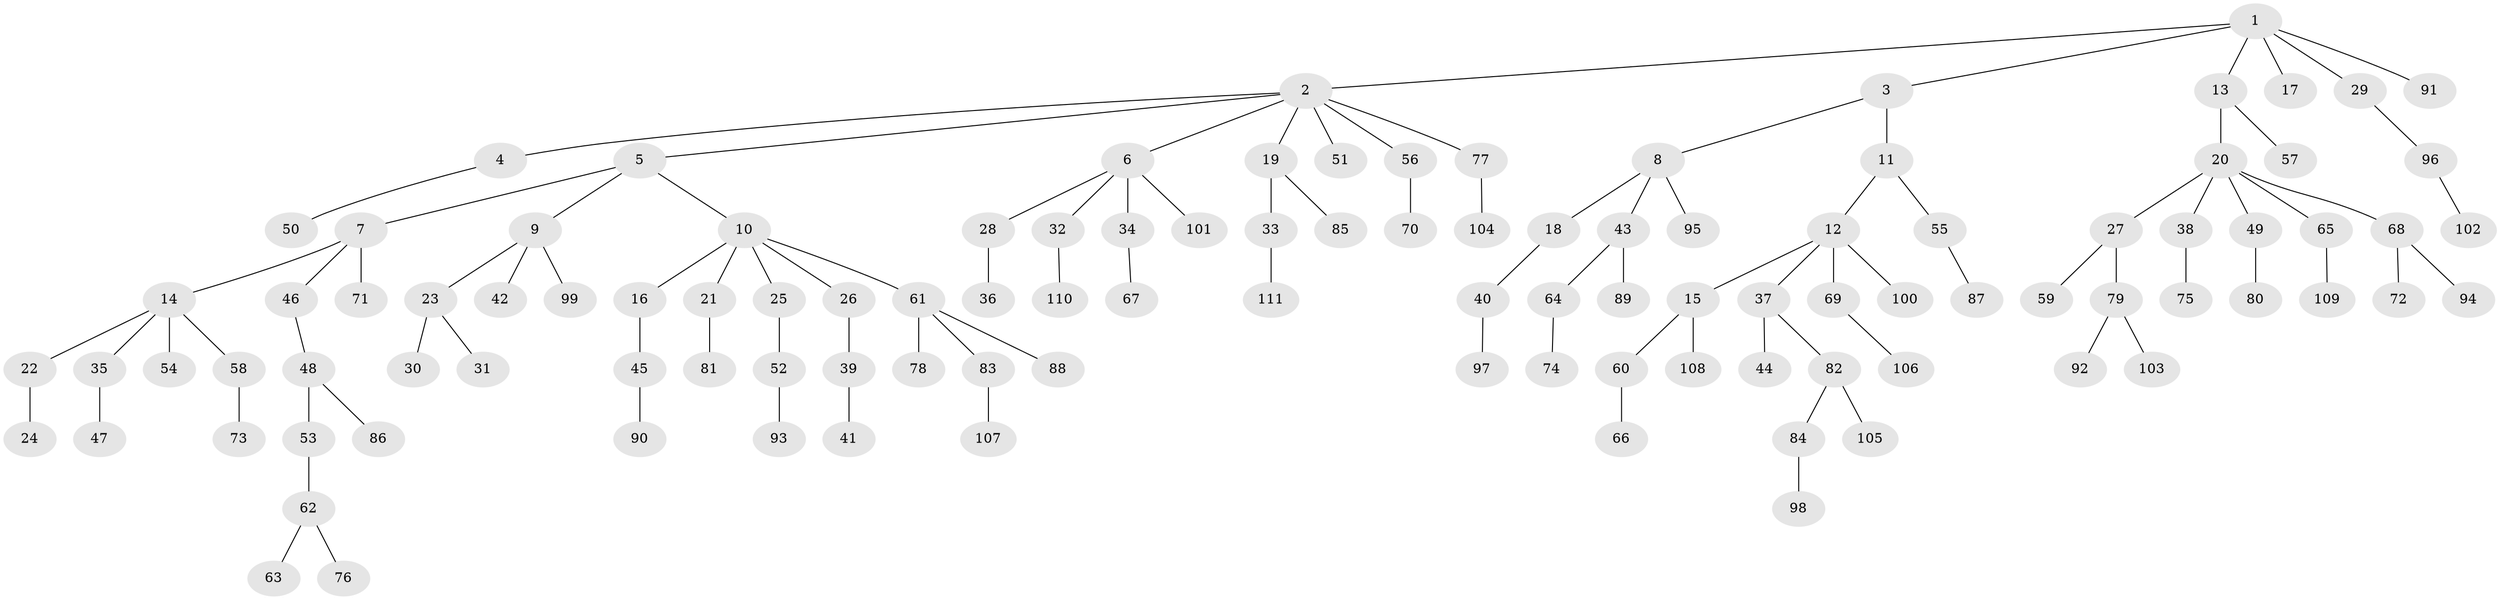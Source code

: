 // Generated by graph-tools (version 1.1) at 2025/02/03/09/25 03:02:24]
// undirected, 111 vertices, 110 edges
graph export_dot {
graph [start="1"]
  node [color=gray90,style=filled];
  1;
  2;
  3;
  4;
  5;
  6;
  7;
  8;
  9;
  10;
  11;
  12;
  13;
  14;
  15;
  16;
  17;
  18;
  19;
  20;
  21;
  22;
  23;
  24;
  25;
  26;
  27;
  28;
  29;
  30;
  31;
  32;
  33;
  34;
  35;
  36;
  37;
  38;
  39;
  40;
  41;
  42;
  43;
  44;
  45;
  46;
  47;
  48;
  49;
  50;
  51;
  52;
  53;
  54;
  55;
  56;
  57;
  58;
  59;
  60;
  61;
  62;
  63;
  64;
  65;
  66;
  67;
  68;
  69;
  70;
  71;
  72;
  73;
  74;
  75;
  76;
  77;
  78;
  79;
  80;
  81;
  82;
  83;
  84;
  85;
  86;
  87;
  88;
  89;
  90;
  91;
  92;
  93;
  94;
  95;
  96;
  97;
  98;
  99;
  100;
  101;
  102;
  103;
  104;
  105;
  106;
  107;
  108;
  109;
  110;
  111;
  1 -- 2;
  1 -- 3;
  1 -- 13;
  1 -- 17;
  1 -- 29;
  1 -- 91;
  2 -- 4;
  2 -- 5;
  2 -- 6;
  2 -- 19;
  2 -- 51;
  2 -- 56;
  2 -- 77;
  3 -- 8;
  3 -- 11;
  4 -- 50;
  5 -- 7;
  5 -- 9;
  5 -- 10;
  6 -- 28;
  6 -- 32;
  6 -- 34;
  6 -- 101;
  7 -- 14;
  7 -- 46;
  7 -- 71;
  8 -- 18;
  8 -- 43;
  8 -- 95;
  9 -- 23;
  9 -- 42;
  9 -- 99;
  10 -- 16;
  10 -- 21;
  10 -- 25;
  10 -- 26;
  10 -- 61;
  11 -- 12;
  11 -- 55;
  12 -- 15;
  12 -- 37;
  12 -- 69;
  12 -- 100;
  13 -- 20;
  13 -- 57;
  14 -- 22;
  14 -- 35;
  14 -- 54;
  14 -- 58;
  15 -- 60;
  15 -- 108;
  16 -- 45;
  18 -- 40;
  19 -- 33;
  19 -- 85;
  20 -- 27;
  20 -- 38;
  20 -- 49;
  20 -- 65;
  20 -- 68;
  21 -- 81;
  22 -- 24;
  23 -- 30;
  23 -- 31;
  25 -- 52;
  26 -- 39;
  27 -- 59;
  27 -- 79;
  28 -- 36;
  29 -- 96;
  32 -- 110;
  33 -- 111;
  34 -- 67;
  35 -- 47;
  37 -- 44;
  37 -- 82;
  38 -- 75;
  39 -- 41;
  40 -- 97;
  43 -- 64;
  43 -- 89;
  45 -- 90;
  46 -- 48;
  48 -- 53;
  48 -- 86;
  49 -- 80;
  52 -- 93;
  53 -- 62;
  55 -- 87;
  56 -- 70;
  58 -- 73;
  60 -- 66;
  61 -- 78;
  61 -- 83;
  61 -- 88;
  62 -- 63;
  62 -- 76;
  64 -- 74;
  65 -- 109;
  68 -- 72;
  68 -- 94;
  69 -- 106;
  77 -- 104;
  79 -- 92;
  79 -- 103;
  82 -- 84;
  82 -- 105;
  83 -- 107;
  84 -- 98;
  96 -- 102;
}
